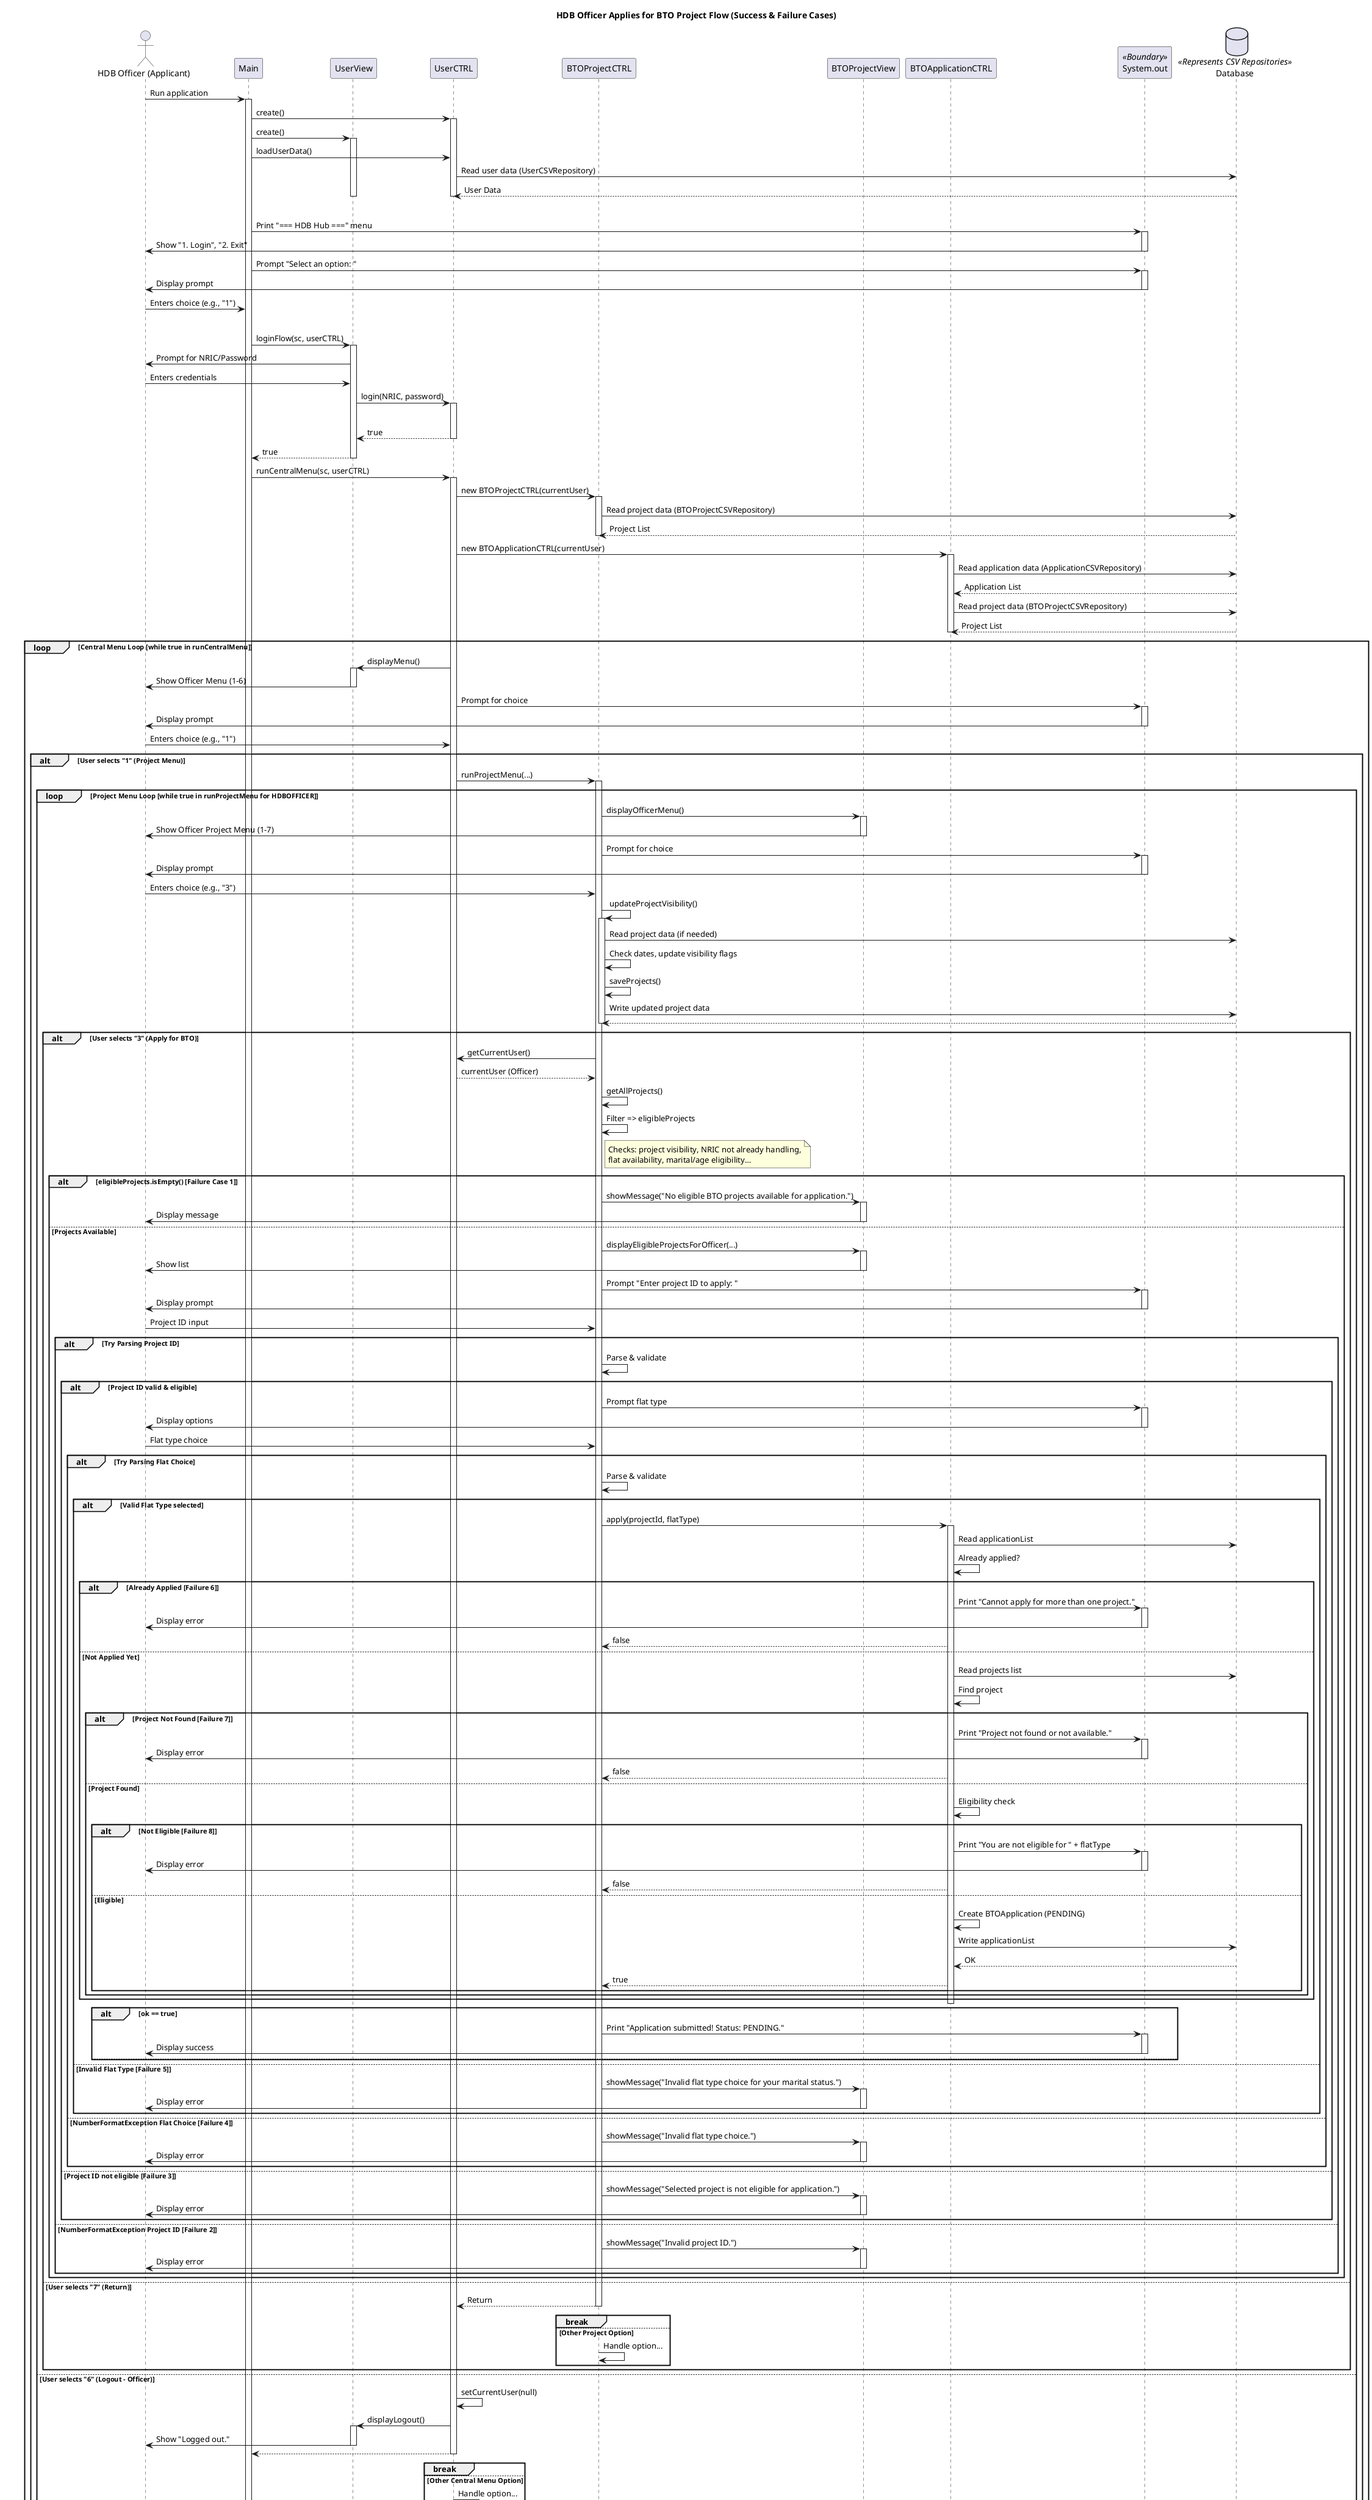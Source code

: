 @startuml
' Title for the diagram
title HDB Officer Applies for BTO Project Flow (Success & Failure Cases)

' === Participants ===
actor "HDB Officer (Applicant)" as User
participant Main
participant UserView
participant UserCTRL
participant BTOProjectCTRL
participant BTOProjectView
participant BTOApplicationCTRL
participant "System.out" as Console <<Boundary>>
database Database <<Represents CSV Repositories>>

' === Application starts ===
User -> Main : Run application
activate Main

' ---------- Load data ----------
Main -> UserCTRL : create()
activate UserCTRL
Main -> UserView : create()
activate UserView
Main -> UserCTRL : loadUserData()
UserCTRL -> Database : Read user data (UserCSVRepository)
Database --> UserCTRL : User Data
deactivate UserCTRL
deactivate UserView

' ---------- Main menu ----------
loop Main Menu Loop [while true in Main.main]
  Main -> Console : Print "=== HDB Hub ===" menu
  activate Console
  Console -> User : Show "1. Login", "2. Exit"
  deactivate Console
  Main -> Console : Prompt "Select an option: "
  activate Console
  Console -> User : Display prompt
  deactivate Console
  User -> Main : Enters choice (e.g., "1")

  alt User selects "1" (Login)
    ' ----- Login flow -----
    Main -> UserView : loginFlow(sc, userCTRL)
    activate UserView
    UserView -> User : Prompt for NRIC/Password
    User -> UserView : Enters credentials
    UserView -> UserCTRL : login(NRIC, password)
    activate UserCTRL
    alt Authentication Success (login returns true)
        UserCTRL --> UserView : true
        deactivate UserCTRL
        UserView --> Main : true
        deactivate UserView

        ' ----- Central menu -----
        Main -> UserCTRL : runCentralMenu(sc, userCTRL)
        activate UserCTRL
        UserCTRL -> BTOProjectCTRL : new BTOProjectCTRL(currentUser)
        activate BTOProjectCTRL
        BTOProjectCTRL -> Database : Read project data (BTOProjectCSVRepository)
        Database --> BTOProjectCTRL : Project List
        deactivate BTOProjectCTRL
        UserCTRL -> BTOApplicationCTRL : new BTOApplicationCTRL(currentUser)
        activate BTOApplicationCTRL
        BTOApplicationCTRL -> Database : Read application data (ApplicationCSVRepository)
        Database --> BTOApplicationCTRL : Application List
        BTOApplicationCTRL -> Database : Read project data (BTOProjectCSVRepository)
        Database --> BTOApplicationCTRL : Project List
        deactivate BTOApplicationCTRL

        loop Central Menu Loop [while true in runCentralMenu]
            UserCTRL -> UserView : displayMenu()
            activate UserView
            UserView -> User : Show Officer Menu (1-6)
            deactivate UserView
            UserCTRL -> Console : Prompt for choice
            activate Console
            Console -> User : Display prompt
            deactivate Console
            User -> UserCTRL : Enters choice (e.g., "1")

            alt User selects "1" (Project Menu)
                UserCTRL -> BTOProjectCTRL : runProjectMenu(...)
                activate BTOProjectCTRL

                loop Project Menu Loop [while true in runProjectMenu for HDBOFFICER]
                    BTOProjectCTRL -> BTOProjectView : displayOfficerMenu()
                    activate BTOProjectView
                    BTOProjectView -> User : Show Officer Project Menu (1-7)
                    deactivate BTOProjectView
                    BTOProjectCTRL -> Console : Prompt for choice
                    activate Console
                    Console -> User : Display prompt
                    deactivate Console
                    User -> BTOProjectCTRL : Enters choice (e.g., "3")

                    BTOProjectCTRL -> BTOProjectCTRL : updateProjectVisibility()
                    activate BTOProjectCTRL
                    BTOProjectCTRL -> Database : Read project data (if needed)
                    BTOProjectCTRL -> BTOProjectCTRL : Check dates, update visibility flags
                    BTOProjectCTRL -> BTOProjectCTRL : saveProjects()
                    BTOProjectCTRL -> Database : Write updated project data
                    Database --> BTOProjectCTRL
                    deactivate BTOProjectCTRL

                    alt User selects "3" (Apply for BTO)
                        ' ======== BTO Application Flow via Project Menu ========
                        BTOProjectCTRL -> UserCTRL : getCurrentUser()
                        UserCTRL --> BTOProjectCTRL : currentUser (Officer)

                        ' 1. Filter Eligible Projects
                        BTOProjectCTRL -> BTOProjectCTRL : getAllProjects()
                        BTOProjectCTRL -> BTOProjectCTRL : Filter => eligibleProjects
                        note right of BTOProjectCTRL
                            Checks: project visibility, NRIC not already handling,
                            flat availability, marital/age eligibility…
                        end note

                        alt eligibleProjects.isEmpty() [Failure Case 1]
                            BTOProjectCTRL -> BTOProjectView : showMessage("No eligible BTO projects available for application.")
                            activate BTOProjectView
                            BTOProjectView -> User : Display message
                            deactivate BTOProjectView
                        else Projects Available
                            ' 2. Display & select project
                            BTOProjectCTRL -> BTOProjectView : displayEligibleProjectsForOfficer(...)
                            activate BTOProjectView
                            BTOProjectView -> User : Show list
                            deactivate BTOProjectView
                            BTOProjectCTRL -> Console : Prompt "Enter project ID to apply: "
                            activate Console
                            Console -> User : Display prompt
                            deactivate Console
                            User -> BTOProjectCTRL : Project ID input

                            alt Try Parsing Project ID
                                BTOProjectCTRL -> BTOProjectCTRL : Parse & validate
                                alt Project ID valid & eligible
                                    ' 3. Select flat type
                                    BTOProjectCTRL -> Console : Prompt flat type
                                    activate Console
                                    Console -> User : Display options
                                    deactivate Console
                                    User -> BTOProjectCTRL : Flat type choice

                                    alt Try Parsing Flat Choice
                                        BTOProjectCTRL -> BTOProjectCTRL : Parse & validate
                                        alt Valid Flat Type selected
                                            ' 4. Apply
                                            BTOProjectCTRL -> BTOApplicationCTRL : apply(projectId, flatType)
                                            activate BTOApplicationCTRL

                                            ' --- BTOApplicationCTRL.apply ---
                                            BTOApplicationCTRL -> Database : Read applicationList
                                            BTOApplicationCTRL -> BTOApplicationCTRL : Already applied?
                                            alt Already Applied [Failure 6]
                                                BTOApplicationCTRL -> Console : Print "Cannot apply for more than one project."
                                                activate Console
                                                Console -> User : Display error
                                                deactivate Console
                                                BTOApplicationCTRL --> BTOProjectCTRL : false
                                            else Not Applied Yet
                                                BTOApplicationCTRL -> Database : Read projects list
                                                BTOApplicationCTRL -> BTOApplicationCTRL : Find project
                                                alt Project Not Found [Failure 7]
                                                    BTOApplicationCTRL -> Console : Print "Project not found or not available."
                                                    activate Console
                                                    Console -> User : Display error
                                                    deactivate Console
                                                    BTOApplicationCTRL --> BTOProjectCTRL : false
                                                else Project Found
                                                    BTOApplicationCTRL -> BTOApplicationCTRL : Eligibility check
                                                    alt Not Eligible [Failure 8]
                                                        BTOApplicationCTRL -> Console : Print "You are not eligible for " + flatType
                                                        activate Console
                                                        Console -> User : Display error
                                                        deactivate Console
                                                        BTOApplicationCTRL --> BTOProjectCTRL : false
                                                    else Eligible
                                                        BTOApplicationCTRL -> BTOApplicationCTRL : Create BTOApplication (PENDING)
                                                        BTOApplicationCTRL -> Database : Write applicationList
                                                        Database --> BTOApplicationCTRL : OK
                                                        BTOApplicationCTRL --> BTOProjectCTRL : true
                                                    end alt
                                                end alt
                                            end alt
                                            deactivate BTOApplicationCTRL

                                            ' 5. Result
                                            alt ok == true
                                                BTOProjectCTRL -> Console : Print "Application submitted! Status: PENDING."
                                                activate Console
                                                Console -> User : Display success
                                                deactivate Console
                                            else
                                                ' Specific error already shown
                                            end alt
                                        else Invalid Flat Type [Failure 5]
                                            BTOProjectCTRL -> BTOProjectView : showMessage("Invalid flat type choice for your marital status.")
                                            activate BTOProjectView
                                            BTOProjectView -> User : Display error
                                            deactivate BTOProjectView
                                        end alt
                                    else NumberFormatException Flat Choice [Failure 4]
                                        BTOProjectCTRL -> BTOProjectView : showMessage("Invalid flat type choice.")
                                        activate BTOProjectView
                                        BTOProjectView -> User : Display error
                                        deactivate BTOProjectView
                                    end alt
                                else Project ID not eligible [Failure 3]
                                    BTOProjectCTRL -> BTOProjectView : showMessage("Selected project is not eligible for application.")
                                    activate BTOProjectView
                                    BTOProjectView -> User : Display error
                                    deactivate BTOProjectView
                                end alt
                            else NumberFormatException Project ID [Failure 2]
                                BTOProjectCTRL -> BTOProjectView : showMessage("Invalid project ID.")
                                activate BTOProjectView
                                BTOProjectView -> User : Display error
                                deactivate BTOProjectView
                            end alt
                        end alt
                    else User selects "7" (Return)
                        BTOProjectCTRL --> UserCTRL : Return
                        deactivate BTOProjectCTRL
                        break
                    else Other Project Option
                        BTOProjectCTRL -> BTOProjectCTRL : Handle option...
                    end alt
                end loop
            else User selects "6" (Logout - Officer)
                UserCTRL -> UserCTRL : setCurrentUser(null)
                UserCTRL -> UserView : displayLogout()
                activate UserView
                UserView -> User : Show "Logged out."
                deactivate UserView
                UserCTRL --> Main
                deactivate UserCTRL
                break
            else Other Central Menu Option
                UserCTRL -> UserCTRL : Handle option...
            end alt
        end loop
    else Authentication Failed
        UserCTRL --> UserView : false
        deactivate UserCTRL
        UserView -> User : "Invalid username or password."
        UserView --> Main : false
        deactivate UserView
    end alt

  else User selects "2" (Exit)
    Main -> Console : Print "Exiting... Goodbye!"
    activate Console
    Console -> User : Display message
    deactivate Console
    deactivate Main
    break
  else Invalid Main Menu Choice
    Main -> Console : Print "Invalid choice, please try again."
    activate Console
    Console -> User : Display message
    deactivate Console
  end alt
end loop
@enduml
